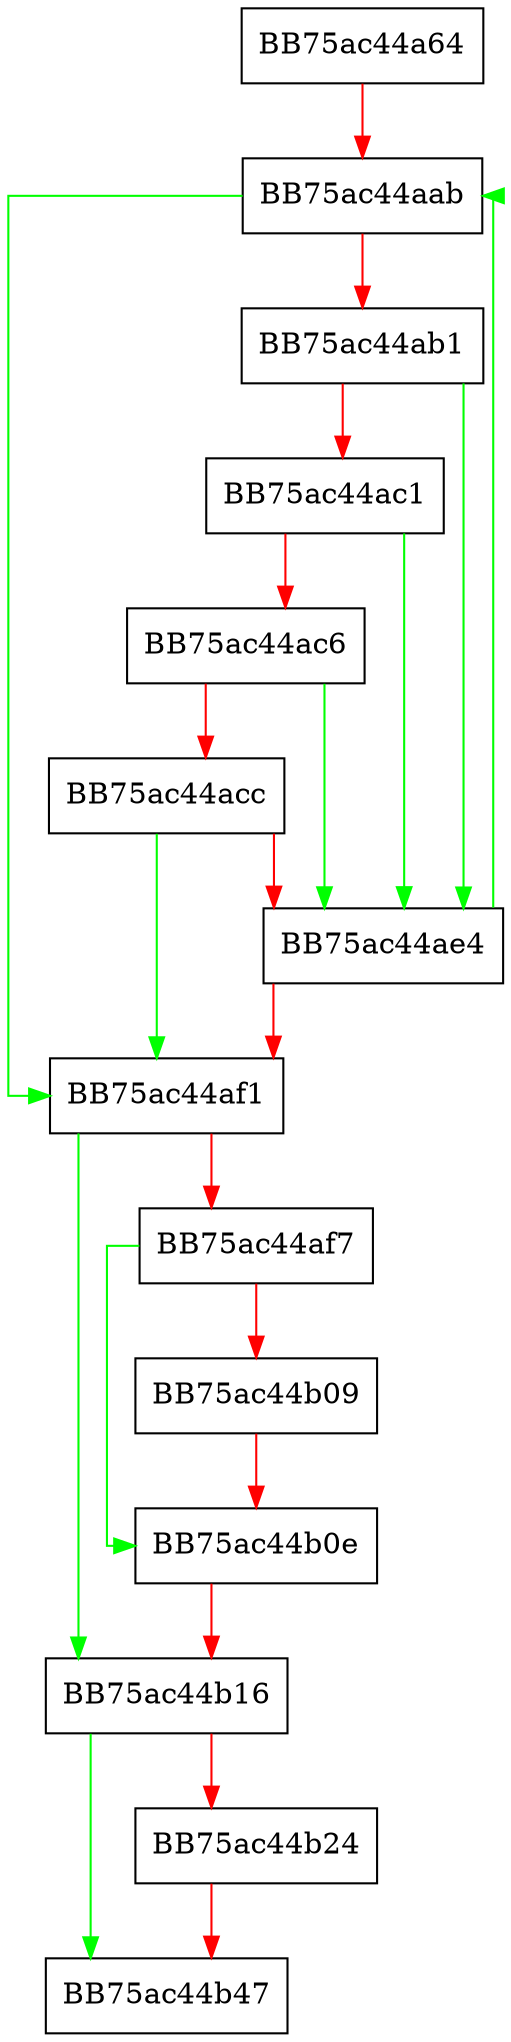 digraph GetKey {
  node [shape="box"];
  graph [splines=ortho];
  BB75ac44a64 -> BB75ac44aab [color="red"];
  BB75ac44aab -> BB75ac44af1 [color="green"];
  BB75ac44aab -> BB75ac44ab1 [color="red"];
  BB75ac44ab1 -> BB75ac44ae4 [color="green"];
  BB75ac44ab1 -> BB75ac44ac1 [color="red"];
  BB75ac44ac1 -> BB75ac44ae4 [color="green"];
  BB75ac44ac1 -> BB75ac44ac6 [color="red"];
  BB75ac44ac6 -> BB75ac44ae4 [color="green"];
  BB75ac44ac6 -> BB75ac44acc [color="red"];
  BB75ac44acc -> BB75ac44af1 [color="green"];
  BB75ac44acc -> BB75ac44ae4 [color="red"];
  BB75ac44ae4 -> BB75ac44aab [color="green"];
  BB75ac44ae4 -> BB75ac44af1 [color="red"];
  BB75ac44af1 -> BB75ac44b16 [color="green"];
  BB75ac44af1 -> BB75ac44af7 [color="red"];
  BB75ac44af7 -> BB75ac44b0e [color="green"];
  BB75ac44af7 -> BB75ac44b09 [color="red"];
  BB75ac44b09 -> BB75ac44b0e [color="red"];
  BB75ac44b0e -> BB75ac44b16 [color="red"];
  BB75ac44b16 -> BB75ac44b47 [color="green"];
  BB75ac44b16 -> BB75ac44b24 [color="red"];
  BB75ac44b24 -> BB75ac44b47 [color="red"];
}